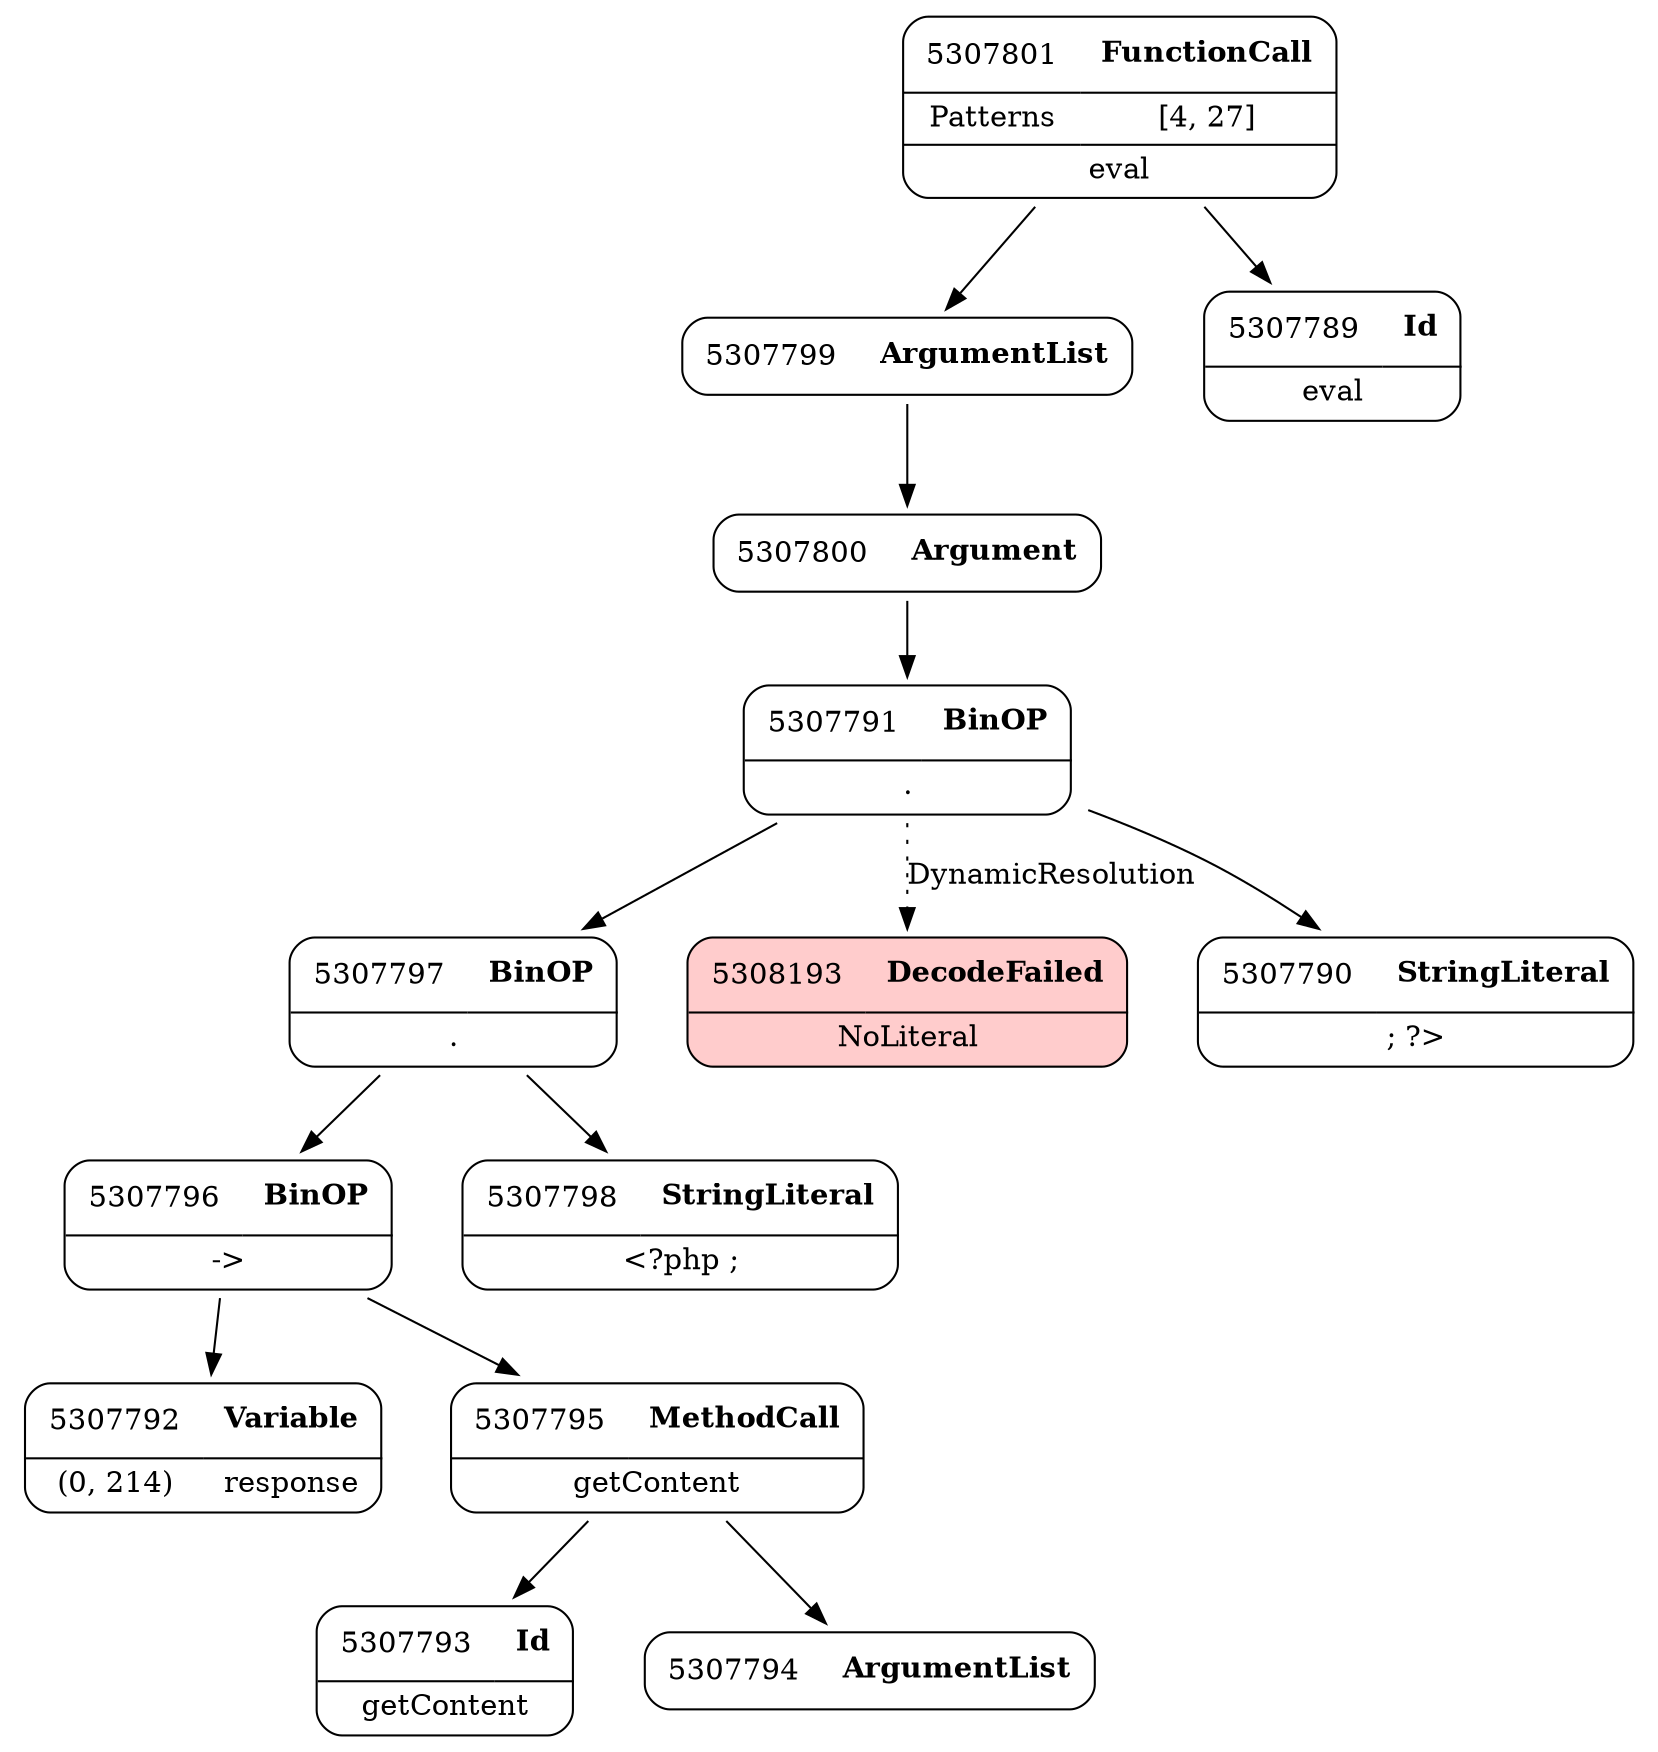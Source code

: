 digraph ast {
node [shape=none];
5307792 [label=<<TABLE border='1' cellspacing='0' cellpadding='10' style='rounded' ><TR><TD border='0'>5307792</TD><TD border='0'><B>Variable</B></TD></TR><HR/><TR><TD border='0' cellpadding='5'>(0, 214)</TD><TD border='0' cellpadding='5'>response</TD></TR></TABLE>>];
5307793 [label=<<TABLE border='1' cellspacing='0' cellpadding='10' style='rounded' ><TR><TD border='0'>5307793</TD><TD border='0'><B>Id</B></TD></TR><HR/><TR><TD border='0' cellpadding='5' colspan='2'>getContent</TD></TR></TABLE>>];
5307794 [label=<<TABLE border='1' cellspacing='0' cellpadding='10' style='rounded' ><TR><TD border='0'>5307794</TD><TD border='0'><B>ArgumentList</B></TD></TR></TABLE>>];
5307795 [label=<<TABLE border='1' cellspacing='0' cellpadding='10' style='rounded' ><TR><TD border='0'>5307795</TD><TD border='0'><B>MethodCall</B></TD></TR><HR/><TR><TD border='0' cellpadding='5' colspan='2'>getContent</TD></TR></TABLE>>];
5307795 -> 5307793 [weight=2];
5307795 -> 5307794 [weight=2];
5307796 [label=<<TABLE border='1' cellspacing='0' cellpadding='10' style='rounded' ><TR><TD border='0'>5307796</TD><TD border='0'><B>BinOP</B></TD></TR><HR/><TR><TD border='0' cellpadding='5' colspan='2'>-&gt;</TD></TR></TABLE>>];
5307796 -> 5307792 [weight=2];
5307796 -> 5307795 [weight=2];
5307797 [label=<<TABLE border='1' cellspacing='0' cellpadding='10' style='rounded' ><TR><TD border='0'>5307797</TD><TD border='0'><B>BinOP</B></TD></TR><HR/><TR><TD border='0' cellpadding='5' colspan='2'>.</TD></TR></TABLE>>];
5307797 -> 5307796 [weight=2];
5307797 -> 5307798 [weight=2];
5307798 [label=<<TABLE border='1' cellspacing='0' cellpadding='10' style='rounded' ><TR><TD border='0'>5307798</TD><TD border='0'><B>StringLiteral</B></TD></TR><HR/><TR><TD border='0' cellpadding='5' colspan='2'>&lt;?php ;</TD></TR></TABLE>>];
5307799 [label=<<TABLE border='1' cellspacing='0' cellpadding='10' style='rounded' ><TR><TD border='0'>5307799</TD><TD border='0'><B>ArgumentList</B></TD></TR></TABLE>>];
5307799 -> 5307800 [weight=2];
5307800 [label=<<TABLE border='1' cellspacing='0' cellpadding='10' style='rounded' ><TR><TD border='0'>5307800</TD><TD border='0'><B>Argument</B></TD></TR></TABLE>>];
5307800 -> 5307791 [weight=2];
5307801 [label=<<TABLE border='1' cellspacing='0' cellpadding='10' style='rounded' ><TR><TD border='0'>5307801</TD><TD border='0'><B>FunctionCall</B></TD></TR><HR/><TR><TD border='0' cellpadding='5'>Patterns</TD><TD border='0' cellpadding='5'>[4, 27]</TD></TR><HR/><TR><TD border='0' cellpadding='5' colspan='2'>eval</TD></TR></TABLE>>];
5307801 -> 5307789 [weight=2];
5307801 -> 5307799 [weight=2];
5308193 [label=<<TABLE border='1' cellspacing='0' cellpadding='10' style='rounded' bgcolor='#FFCCCC' ><TR><TD border='0'>5308193</TD><TD border='0'><B>DecodeFailed</B></TD></TR><HR/><TR><TD border='0' cellpadding='5' colspan='2'>NoLiteral</TD></TR></TABLE>>];
5307789 [label=<<TABLE border='1' cellspacing='0' cellpadding='10' style='rounded' ><TR><TD border='0'>5307789</TD><TD border='0'><B>Id</B></TD></TR><HR/><TR><TD border='0' cellpadding='5' colspan='2'>eval</TD></TR></TABLE>>];
5307790 [label=<<TABLE border='1' cellspacing='0' cellpadding='10' style='rounded' ><TR><TD border='0'>5307790</TD><TD border='0'><B>StringLiteral</B></TD></TR><HR/><TR><TD border='0' cellpadding='5' colspan='2'>; ?&gt;</TD></TR></TABLE>>];
5307791 [label=<<TABLE border='1' cellspacing='0' cellpadding='10' style='rounded' ><TR><TD border='0'>5307791</TD><TD border='0'><B>BinOP</B></TD></TR><HR/><TR><TD border='0' cellpadding='5' colspan='2'>.</TD></TR></TABLE>>];
5307791 -> 5307790 [weight=2];
5307791 -> 5307797 [weight=2];
5307791 -> 5308193 [style=dotted,label=DynamicResolution];
}
